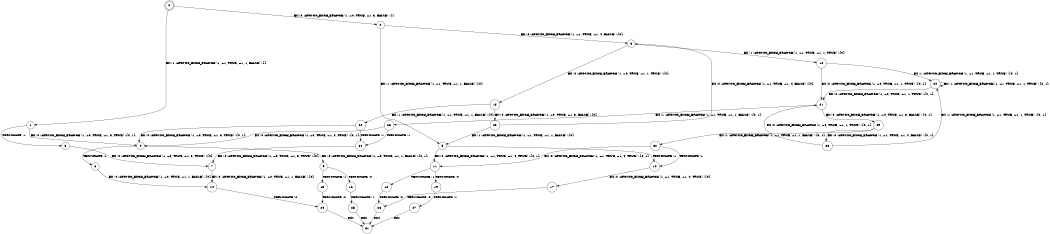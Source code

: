 digraph BCG {
size = "7, 10.5";
center = TRUE;
node [shape = circle];
0 [peripheries = 2];
0 -> 1 [label = "EX !1 !ATOMIC_EXCH_BRANCH (1, +1, TRUE, +1, 1, FALSE) !{}"];
0 -> 2 [label = "EX !0 !ATOMIC_EXCH_BRANCH (1, +0, TRUE, +1, 3, FALSE) !{}"];
1 -> 3 [label = "TERMINATE !1"];
1 -> 4 [label = "EX !0 !ATOMIC_EXCH_BRANCH (1, +0, TRUE, +1, 3, TRUE) !{0, 1}"];
2 -> 5 [label = "EX !1 !ATOMIC_EXCH_BRANCH (1, +1, TRUE, +1, 1, FALSE) !{0}"];
2 -> 6 [label = "EX !0 !ATOMIC_EXCH_BRANCH (1, +1, TRUE, +1, 4, FALSE) !{0}"];
3 -> 7 [label = "EX !0 !ATOMIC_EXCH_BRANCH (1, +0, TRUE, +1, 3, TRUE) !{0}"];
4 -> 8 [label = "TERMINATE !1"];
4 -> 9 [label = "EX !0 !ATOMIC_EXCH_BRANCH (1, +0, TRUE, +1, 1, FALSE) !{0, 1}"];
5 -> 10 [label = "TERMINATE !1"];
5 -> 11 [label = "EX !0 !ATOMIC_EXCH_BRANCH (1, +1, TRUE, +1, 4, TRUE) !{0, 1}"];
6 -> 12 [label = "EX !1 !ATOMIC_EXCH_BRANCH (1, +1, TRUE, +1, 1, TRUE) !{0}"];
6 -> 13 [label = "EX !0 !ATOMIC_EXCH_BRANCH (1, +0, TRUE, +1, 1, TRUE) !{0}"];
7 -> 14 [label = "EX !0 !ATOMIC_EXCH_BRANCH (1, +0, TRUE, +1, 1, FALSE) !{0}"];
8 -> 14 [label = "EX !0 !ATOMIC_EXCH_BRANCH (1, +0, TRUE, +1, 1, FALSE) !{0}"];
9 -> 15 [label = "TERMINATE !1"];
9 -> 16 [label = "TERMINATE !0"];
10 -> 17 [label = "EX !0 !ATOMIC_EXCH_BRANCH (1, +1, TRUE, +1, 4, TRUE) !{0}"];
11 -> 18 [label = "TERMINATE !1"];
11 -> 19 [label = "TERMINATE !0"];
12 -> 20 [label = "EX !1 !ATOMIC_EXCH_BRANCH (1, +1, TRUE, +1, 1, TRUE) !{0, 1}"];
12 -> 21 [label = "EX !0 !ATOMIC_EXCH_BRANCH (1, +0, TRUE, +1, 1, TRUE) !{0, 1}"];
13 -> 22 [label = "EX !1 !ATOMIC_EXCH_BRANCH (1, +1, TRUE, +1, 1, FALSE) !{0}"];
13 -> 23 [label = "EX !0 !ATOMIC_EXCH_BRANCH (1, +0, TRUE, +1, 3, FALSE) !{0}"];
14 -> 24 [label = "TERMINATE !0"];
15 -> 24 [label = "TERMINATE !0"];
16 -> 25 [label = "TERMINATE !1"];
17 -> 26 [label = "TERMINATE !0"];
18 -> 26 [label = "TERMINATE !0"];
19 -> 27 [label = "TERMINATE !1"];
20 -> 20 [label = "EX !1 !ATOMIC_EXCH_BRANCH (1, +1, TRUE, +1, 1, TRUE) !{0, 1}"];
20 -> 21 [label = "EX !0 !ATOMIC_EXCH_BRANCH (1, +0, TRUE, +1, 1, TRUE) !{0, 1}"];
21 -> 28 [label = "EX !1 !ATOMIC_EXCH_BRANCH (1, +1, TRUE, +1, 1, FALSE) !{0, 1}"];
21 -> 29 [label = "EX !0 !ATOMIC_EXCH_BRANCH (1, +0, TRUE, +1, 3, FALSE) !{0, 1}"];
22 -> 30 [label = "TERMINATE !1"];
22 -> 4 [label = "EX !0 !ATOMIC_EXCH_BRANCH (1, +0, TRUE, +1, 3, TRUE) !{0, 1}"];
23 -> 5 [label = "EX !1 !ATOMIC_EXCH_BRANCH (1, +1, TRUE, +1, 1, FALSE) !{0}"];
23 -> 6 [label = "EX !0 !ATOMIC_EXCH_BRANCH (1, +1, TRUE, +1, 4, FALSE) !{0}"];
24 -> 31 [label = "exit"];
25 -> 31 [label = "exit"];
26 -> 31 [label = "exit"];
27 -> 31 [label = "exit"];
28 -> 30 [label = "TERMINATE !1"];
28 -> 4 [label = "EX !0 !ATOMIC_EXCH_BRANCH (1, +0, TRUE, +1, 3, TRUE) !{0, 1}"];
29 -> 32 [label = "EX !1 !ATOMIC_EXCH_BRANCH (1, +1, TRUE, +1, 1, FALSE) !{0, 1}"];
29 -> 33 [label = "EX !0 !ATOMIC_EXCH_BRANCH (1, +1, TRUE, +1, 4, FALSE) !{0, 1}"];
30 -> 7 [label = "EX !0 !ATOMIC_EXCH_BRANCH (1, +0, TRUE, +1, 3, TRUE) !{0}"];
32 -> 10 [label = "TERMINATE !1"];
32 -> 11 [label = "EX !0 !ATOMIC_EXCH_BRANCH (1, +1, TRUE, +1, 4, TRUE) !{0, 1}"];
33 -> 20 [label = "EX !1 !ATOMIC_EXCH_BRANCH (1, +1, TRUE, +1, 1, TRUE) !{0, 1}"];
33 -> 21 [label = "EX !0 !ATOMIC_EXCH_BRANCH (1, +0, TRUE, +1, 1, TRUE) !{0, 1}"];
}
